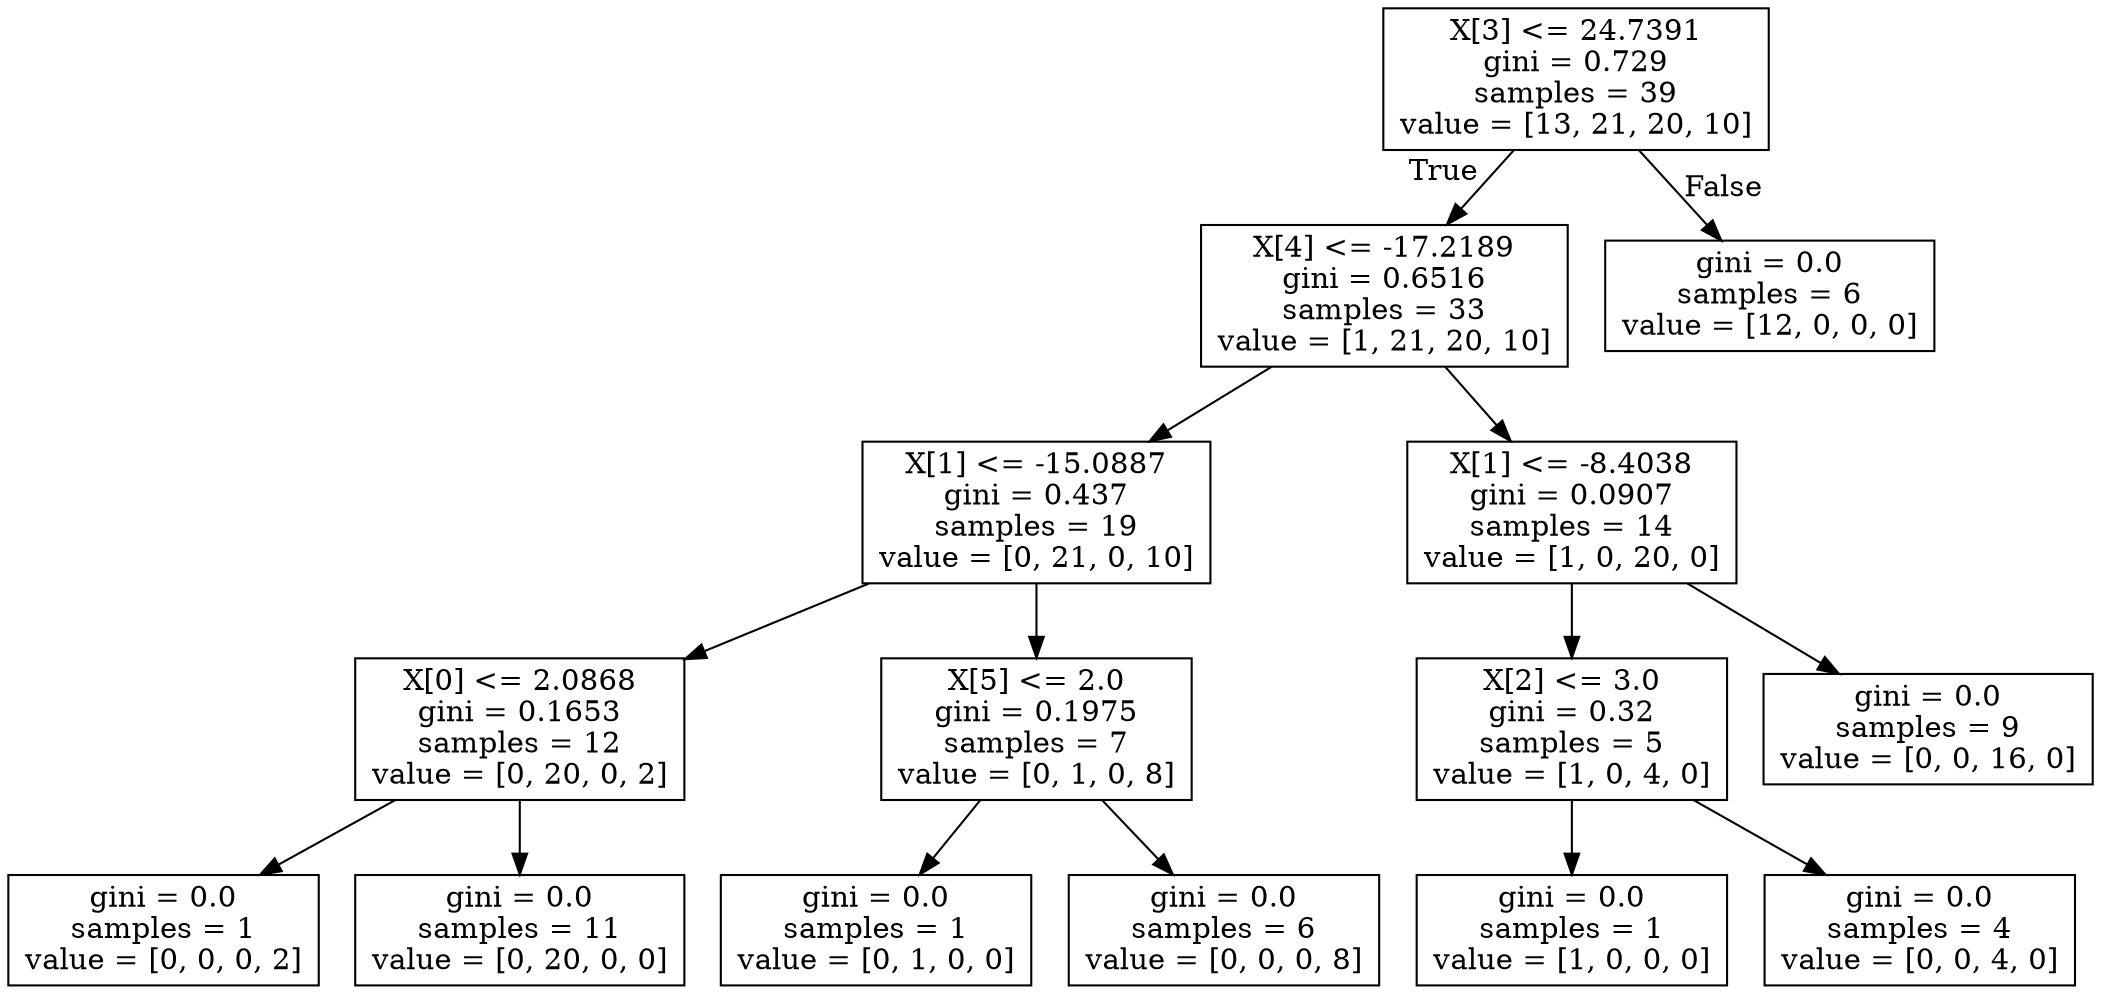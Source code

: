 digraph Tree {
node [shape=box] ;
0 [label="X[3] <= 24.7391\ngini = 0.729\nsamples = 39\nvalue = [13, 21, 20, 10]"] ;
1 [label="X[4] <= -17.2189\ngini = 0.6516\nsamples = 33\nvalue = [1, 21, 20, 10]"] ;
0 -> 1 [labeldistance=2.5, labelangle=45, headlabel="True"] ;
2 [label="X[1] <= -15.0887\ngini = 0.437\nsamples = 19\nvalue = [0, 21, 0, 10]"] ;
1 -> 2 ;
3 [label="X[0] <= 2.0868\ngini = 0.1653\nsamples = 12\nvalue = [0, 20, 0, 2]"] ;
2 -> 3 ;
4 [label="gini = 0.0\nsamples = 1\nvalue = [0, 0, 0, 2]"] ;
3 -> 4 ;
5 [label="gini = 0.0\nsamples = 11\nvalue = [0, 20, 0, 0]"] ;
3 -> 5 ;
6 [label="X[5] <= 2.0\ngini = 0.1975\nsamples = 7\nvalue = [0, 1, 0, 8]"] ;
2 -> 6 ;
7 [label="gini = 0.0\nsamples = 1\nvalue = [0, 1, 0, 0]"] ;
6 -> 7 ;
8 [label="gini = 0.0\nsamples = 6\nvalue = [0, 0, 0, 8]"] ;
6 -> 8 ;
9 [label="X[1] <= -8.4038\ngini = 0.0907\nsamples = 14\nvalue = [1, 0, 20, 0]"] ;
1 -> 9 ;
10 [label="X[2] <= 3.0\ngini = 0.32\nsamples = 5\nvalue = [1, 0, 4, 0]"] ;
9 -> 10 ;
11 [label="gini = 0.0\nsamples = 1\nvalue = [1, 0, 0, 0]"] ;
10 -> 11 ;
12 [label="gini = 0.0\nsamples = 4\nvalue = [0, 0, 4, 0]"] ;
10 -> 12 ;
13 [label="gini = 0.0\nsamples = 9\nvalue = [0, 0, 16, 0]"] ;
9 -> 13 ;
14 [label="gini = 0.0\nsamples = 6\nvalue = [12, 0, 0, 0]"] ;
0 -> 14 [labeldistance=2.5, labelangle=-45, headlabel="False"] ;
}
